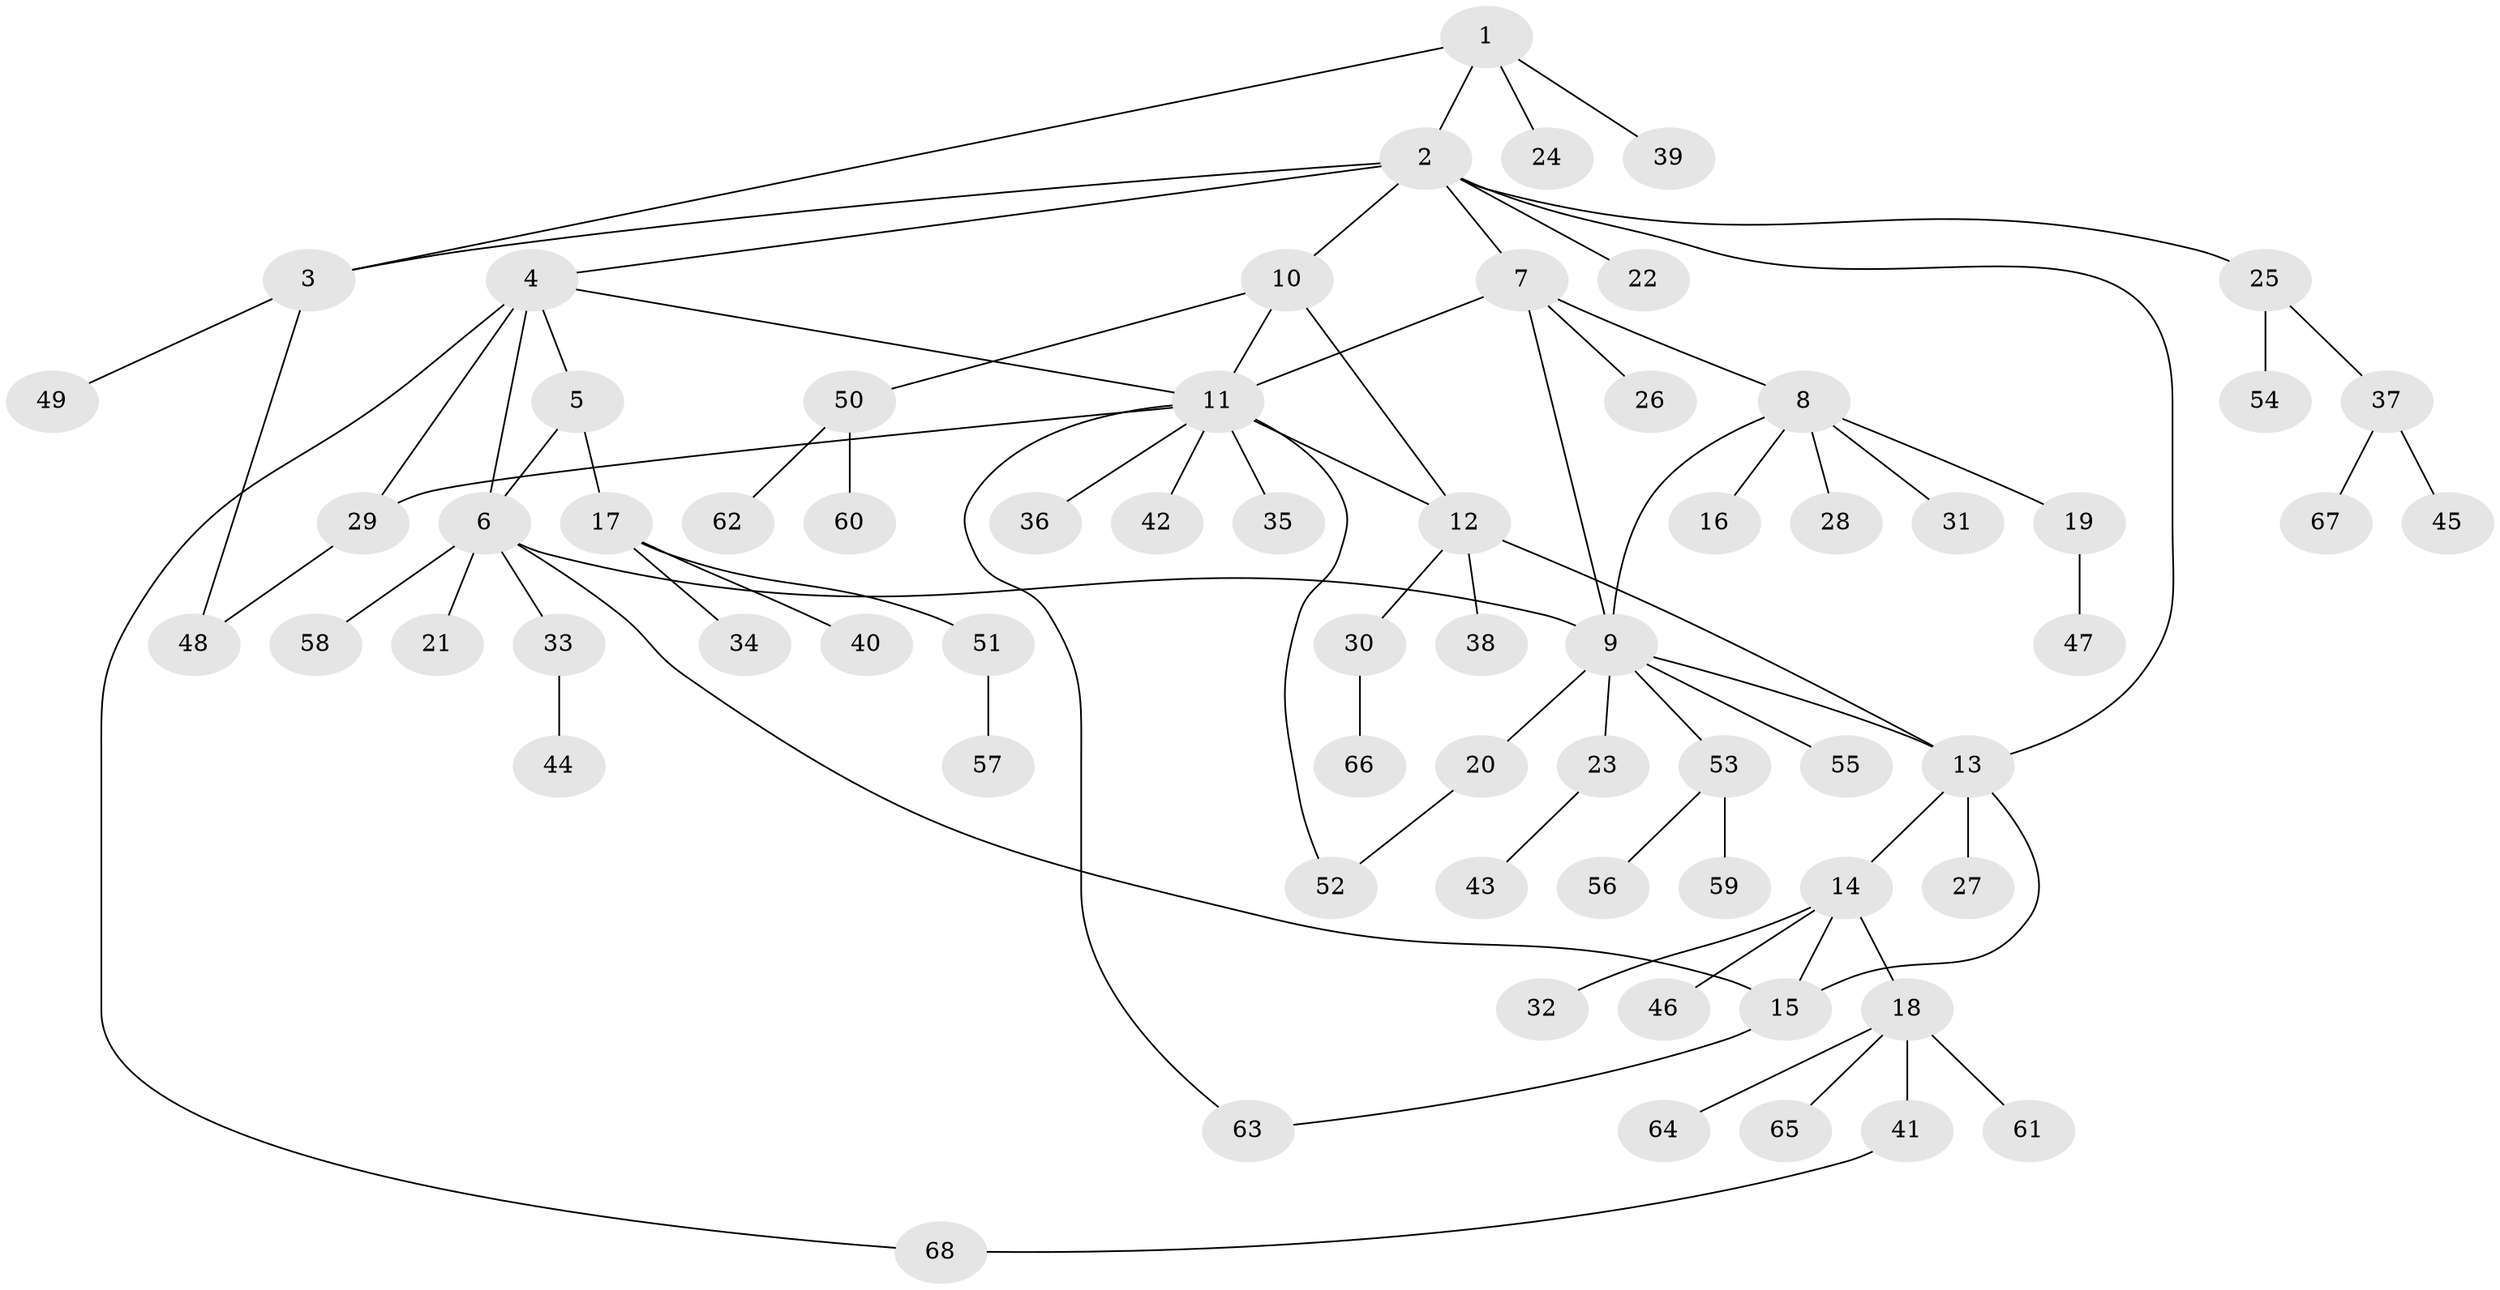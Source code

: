 // coarse degree distribution, {4: 0.14285714285714285, 3: 0.07142857142857142, 10: 0.03571428571428571, 1: 0.39285714285714285, 2: 0.21428571428571427, 7: 0.07142857142857142, 5: 0.03571428571428571, 6: 0.03571428571428571}
// Generated by graph-tools (version 1.1) at 2025/37/03/04/25 23:37:41]
// undirected, 68 vertices, 83 edges
graph export_dot {
  node [color=gray90,style=filled];
  1;
  2;
  3;
  4;
  5;
  6;
  7;
  8;
  9;
  10;
  11;
  12;
  13;
  14;
  15;
  16;
  17;
  18;
  19;
  20;
  21;
  22;
  23;
  24;
  25;
  26;
  27;
  28;
  29;
  30;
  31;
  32;
  33;
  34;
  35;
  36;
  37;
  38;
  39;
  40;
  41;
  42;
  43;
  44;
  45;
  46;
  47;
  48;
  49;
  50;
  51;
  52;
  53;
  54;
  55;
  56;
  57;
  58;
  59;
  60;
  61;
  62;
  63;
  64;
  65;
  66;
  67;
  68;
  1 -- 2;
  1 -- 3;
  1 -- 24;
  1 -- 39;
  2 -- 3;
  2 -- 4;
  2 -- 7;
  2 -- 10;
  2 -- 13;
  2 -- 22;
  2 -- 25;
  3 -- 48;
  3 -- 49;
  4 -- 5;
  4 -- 6;
  4 -- 11;
  4 -- 29;
  4 -- 68;
  5 -- 6;
  5 -- 17;
  6 -- 9;
  6 -- 15;
  6 -- 21;
  6 -- 33;
  6 -- 58;
  7 -- 8;
  7 -- 9;
  7 -- 11;
  7 -- 26;
  8 -- 9;
  8 -- 16;
  8 -- 19;
  8 -- 28;
  8 -- 31;
  9 -- 13;
  9 -- 20;
  9 -- 23;
  9 -- 53;
  9 -- 55;
  10 -- 11;
  10 -- 12;
  10 -- 50;
  11 -- 12;
  11 -- 29;
  11 -- 35;
  11 -- 36;
  11 -- 42;
  11 -- 52;
  11 -- 63;
  12 -- 13;
  12 -- 30;
  12 -- 38;
  13 -- 14;
  13 -- 15;
  13 -- 27;
  14 -- 15;
  14 -- 18;
  14 -- 32;
  14 -- 46;
  15 -- 63;
  17 -- 34;
  17 -- 40;
  17 -- 51;
  18 -- 41;
  18 -- 61;
  18 -- 64;
  18 -- 65;
  19 -- 47;
  20 -- 52;
  23 -- 43;
  25 -- 37;
  25 -- 54;
  29 -- 48;
  30 -- 66;
  33 -- 44;
  37 -- 45;
  37 -- 67;
  41 -- 68;
  50 -- 60;
  50 -- 62;
  51 -- 57;
  53 -- 56;
  53 -- 59;
}
